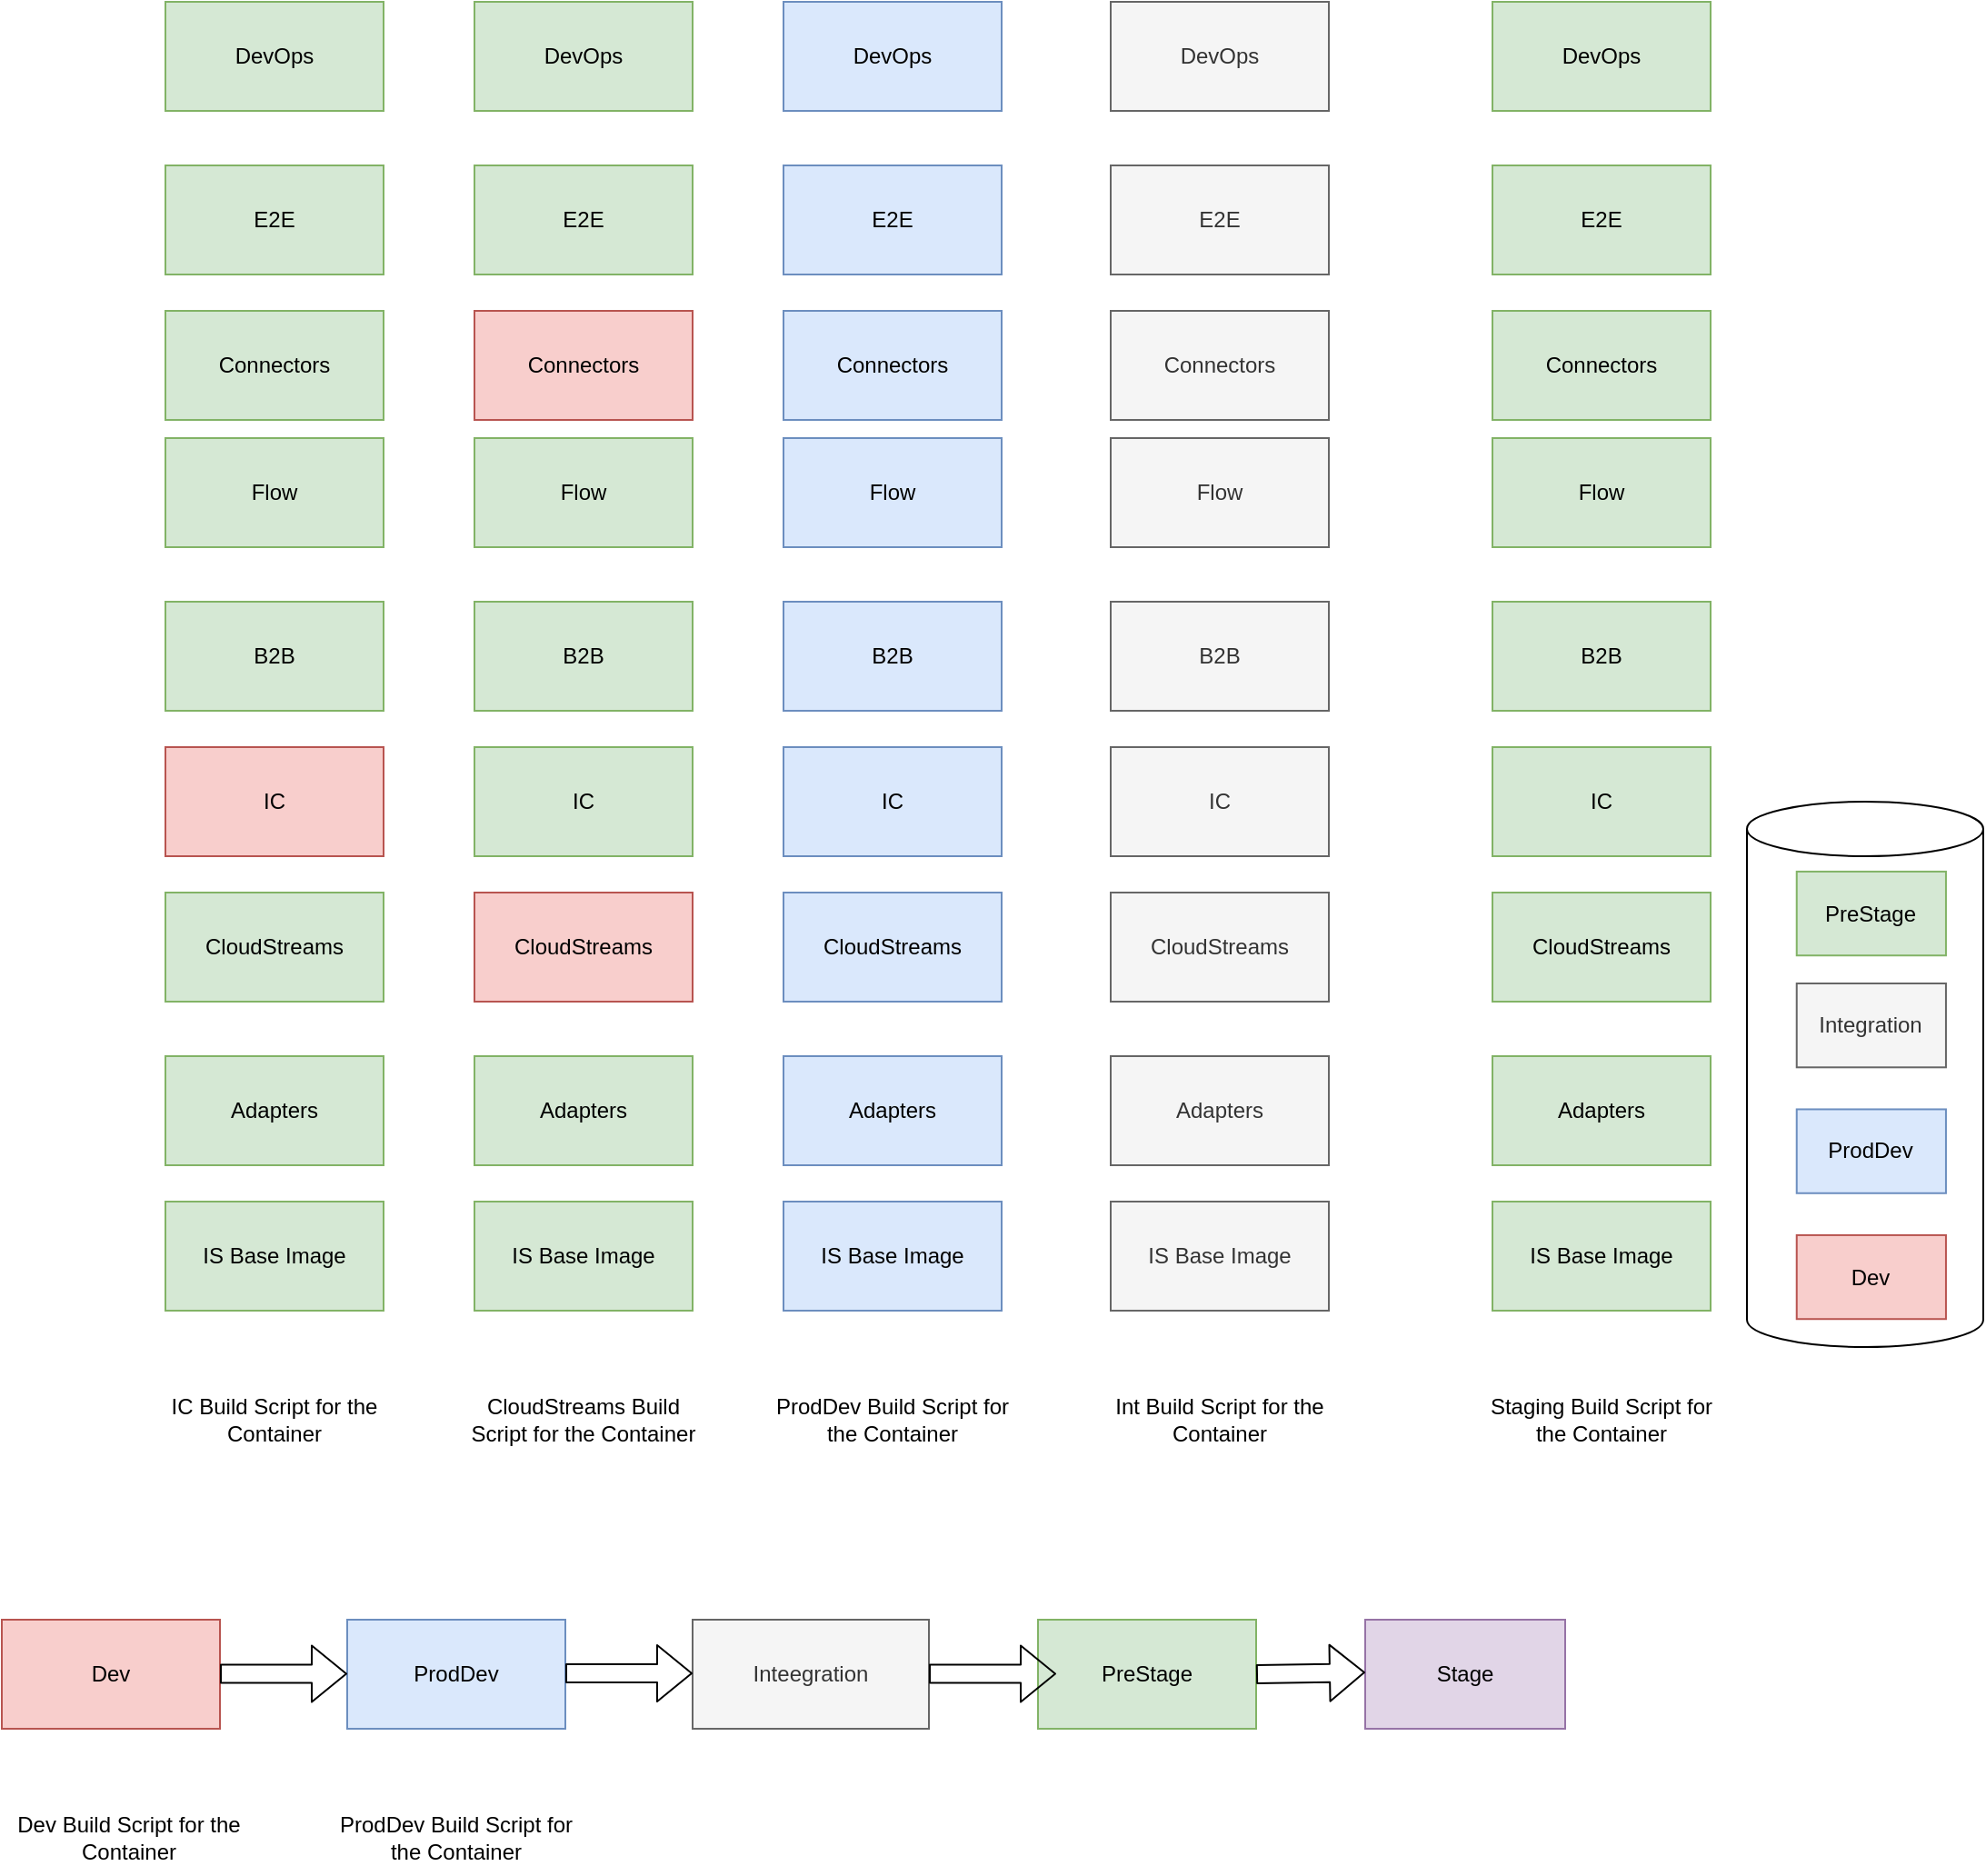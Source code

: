 <mxfile version="13.8.8" type="github">
  <diagram id="BnabexScI4imxc3tNI2s" name="Page-1">
    <mxGraphModel dx="1422" dy="914" grid="1" gridSize="10" guides="1" tooltips="1" connect="1" arrows="1" fold="1" page="1" pageScale="1" pageWidth="850" pageHeight="1100" math="0" shadow="0">
      <root>
        <mxCell id="0" />
        <mxCell id="1" parent="0" />
        <mxCell id="RREvWIbsMK68GMIlYGNk-18" value="" style="group" vertex="1" connectable="0" parent="1">
          <mxGeometry x="310" y="50" width="120" height="720" as="geometry" />
        </mxCell>
        <mxCell id="RREvWIbsMK68GMIlYGNk-19" value="IC" style="rounded=0;whiteSpace=wrap;html=1;fillColor=#d5e8d4;strokeColor=#82b366;" vertex="1" parent="RREvWIbsMK68GMIlYGNk-18">
          <mxGeometry y="410" width="120" height="60" as="geometry" />
        </mxCell>
        <mxCell id="RREvWIbsMK68GMIlYGNk-20" value="B2B" style="rounded=0;whiteSpace=wrap;html=1;fillColor=#d5e8d4;strokeColor=#82b366;" vertex="1" parent="RREvWIbsMK68GMIlYGNk-18">
          <mxGeometry y="330" width="120" height="60" as="geometry" />
        </mxCell>
        <mxCell id="RREvWIbsMK68GMIlYGNk-21" value="Flow" style="rounded=0;whiteSpace=wrap;html=1;fillColor=#d5e8d4;strokeColor=#82b366;" vertex="1" parent="RREvWIbsMK68GMIlYGNk-18">
          <mxGeometry y="240" width="120" height="60" as="geometry" />
        </mxCell>
        <mxCell id="RREvWIbsMK68GMIlYGNk-22" value="IS Base Image" style="rounded=0;whiteSpace=wrap;html=1;fillColor=#d5e8d4;strokeColor=#82b366;" vertex="1" parent="RREvWIbsMK68GMIlYGNk-18">
          <mxGeometry y="660" width="120" height="60" as="geometry" />
        </mxCell>
        <mxCell id="RREvWIbsMK68GMIlYGNk-23" value="Adapters" style="rounded=0;whiteSpace=wrap;html=1;fillColor=#d5e8d4;strokeColor=#82b366;" vertex="1" parent="RREvWIbsMK68GMIlYGNk-18">
          <mxGeometry y="580" width="120" height="60" as="geometry" />
        </mxCell>
        <mxCell id="RREvWIbsMK68GMIlYGNk-24" value="CloudStreams" style="rounded=0;whiteSpace=wrap;html=1;fillColor=#f8cecc;strokeColor=#b85450;" vertex="1" parent="RREvWIbsMK68GMIlYGNk-18">
          <mxGeometry y="490" width="120" height="60" as="geometry" />
        </mxCell>
        <mxCell id="RREvWIbsMK68GMIlYGNk-25" value="Connectors" style="rounded=0;whiteSpace=wrap;html=1;fillColor=#f8cecc;strokeColor=#b85450;" vertex="1" parent="RREvWIbsMK68GMIlYGNk-18">
          <mxGeometry y="170" width="120" height="60" as="geometry" />
        </mxCell>
        <mxCell id="RREvWIbsMK68GMIlYGNk-26" value="E2E" style="rounded=0;whiteSpace=wrap;html=1;fillColor=#d5e8d4;strokeColor=#82b366;" vertex="1" parent="RREvWIbsMK68GMIlYGNk-18">
          <mxGeometry y="90" width="120" height="60" as="geometry" />
        </mxCell>
        <mxCell id="RREvWIbsMK68GMIlYGNk-27" value="DevOps" style="rounded=0;whiteSpace=wrap;html=1;fillColor=#d5e8d4;strokeColor=#82b366;" vertex="1" parent="RREvWIbsMK68GMIlYGNk-18">
          <mxGeometry width="120" height="60" as="geometry" />
        </mxCell>
        <mxCell id="RREvWIbsMK68GMIlYGNk-28" value="CloudStreams Build Script for the Container" style="text;html=1;strokeColor=none;fillColor=none;align=center;verticalAlign=middle;whiteSpace=wrap;rounded=0;" vertex="1" parent="1">
          <mxGeometry x="300" y="810" width="140" height="40" as="geometry" />
        </mxCell>
        <mxCell id="RREvWIbsMK68GMIlYGNk-30" value="Dev Build Script for the Container" style="text;html=1;strokeColor=none;fillColor=none;align=center;verticalAlign=middle;whiteSpace=wrap;rounded=0;" vertex="1" parent="1">
          <mxGeometry x="50" y="1040" width="140" height="40" as="geometry" />
        </mxCell>
        <mxCell id="RREvWIbsMK68GMIlYGNk-33" value="Dev" style="rounded=0;whiteSpace=wrap;html=1;fillColor=#f8cecc;strokeColor=#b85450;" vertex="1" parent="1">
          <mxGeometry x="50" y="940" width="120" height="60" as="geometry" />
        </mxCell>
        <mxCell id="RREvWIbsMK68GMIlYGNk-34" value="ProdDev" style="rounded=0;whiteSpace=wrap;html=1;fillColor=#dae8fc;strokeColor=#6c8ebf;" vertex="1" parent="1">
          <mxGeometry x="240" y="940" width="120" height="60" as="geometry" />
        </mxCell>
        <mxCell id="RREvWIbsMK68GMIlYGNk-35" value="Inteegration" style="rounded=0;whiteSpace=wrap;html=1;fillColor=#f5f5f5;strokeColor=#666666;fontColor=#333333;" vertex="1" parent="1">
          <mxGeometry x="430" y="940" width="130" height="60" as="geometry" />
        </mxCell>
        <mxCell id="RREvWIbsMK68GMIlYGNk-36" value="PreStage" style="rounded=0;whiteSpace=wrap;html=1;fillColor=#d5e8d4;strokeColor=#82b366;" vertex="1" parent="1">
          <mxGeometry x="620" y="940" width="120" height="60" as="geometry" />
        </mxCell>
        <mxCell id="RREvWIbsMK68GMIlYGNk-37" value="Stage" style="rounded=0;whiteSpace=wrap;html=1;fillColor=#e1d5e7;strokeColor=#9673a6;" vertex="1" parent="1">
          <mxGeometry x="800" y="940" width="110" height="60" as="geometry" />
        </mxCell>
        <mxCell id="RREvWIbsMK68GMIlYGNk-38" style="edgeStyle=orthogonalEdgeStyle;rounded=0;orthogonalLoop=1;jettySize=auto;html=1;exitX=0.5;exitY=1;exitDx=0;exitDy=0;" edge="1" parent="1" source="RREvWIbsMK68GMIlYGNk-34" target="RREvWIbsMK68GMIlYGNk-34">
          <mxGeometry relative="1" as="geometry" />
        </mxCell>
        <mxCell id="RREvWIbsMK68GMIlYGNk-39" value="ProdDev Build Script for the Container" style="text;html=1;strokeColor=none;fillColor=none;align=center;verticalAlign=middle;whiteSpace=wrap;rounded=0;" vertex="1" parent="1">
          <mxGeometry x="230" y="1040" width="140" height="40" as="geometry" />
        </mxCell>
        <mxCell id="RREvWIbsMK68GMIlYGNk-40" value="" style="group" vertex="1" connectable="0" parent="1">
          <mxGeometry x="860" y="50" width="140" height="800" as="geometry" />
        </mxCell>
        <mxCell id="RREvWIbsMK68GMIlYGNk-13" value="" style="group" vertex="1" connectable="0" parent="RREvWIbsMK68GMIlYGNk-40">
          <mxGeometry x="10" width="120" height="720" as="geometry" />
        </mxCell>
        <mxCell id="RREvWIbsMK68GMIlYGNk-1" value="IC" style="rounded=0;whiteSpace=wrap;html=1;fillColor=#d5e8d4;strokeColor=#82b366;" vertex="1" parent="RREvWIbsMK68GMIlYGNk-13">
          <mxGeometry y="410" width="120" height="60" as="geometry" />
        </mxCell>
        <mxCell id="RREvWIbsMK68GMIlYGNk-2" value="B2B" style="rounded=0;whiteSpace=wrap;html=1;fillColor=#d5e8d4;strokeColor=#82b366;" vertex="1" parent="RREvWIbsMK68GMIlYGNk-13">
          <mxGeometry y="330" width="120" height="60" as="geometry" />
        </mxCell>
        <mxCell id="RREvWIbsMK68GMIlYGNk-3" value="Flow" style="rounded=0;whiteSpace=wrap;html=1;fillColor=#d5e8d4;strokeColor=#82b366;" vertex="1" parent="RREvWIbsMK68GMIlYGNk-13">
          <mxGeometry y="240" width="120" height="60" as="geometry" />
        </mxCell>
        <mxCell id="RREvWIbsMK68GMIlYGNk-7" value="IS Base Image" style="rounded=0;whiteSpace=wrap;html=1;fillColor=#d5e8d4;strokeColor=#82b366;" vertex="1" parent="RREvWIbsMK68GMIlYGNk-13">
          <mxGeometry y="660" width="120" height="60" as="geometry" />
        </mxCell>
        <mxCell id="RREvWIbsMK68GMIlYGNk-8" value="Adapters" style="rounded=0;whiteSpace=wrap;html=1;fillColor=#d5e8d4;strokeColor=#82b366;" vertex="1" parent="RREvWIbsMK68GMIlYGNk-13">
          <mxGeometry y="580" width="120" height="60" as="geometry" />
        </mxCell>
        <mxCell id="RREvWIbsMK68GMIlYGNk-9" value="CloudStreams" style="rounded=0;whiteSpace=wrap;html=1;fillColor=#d5e8d4;strokeColor=#82b366;" vertex="1" parent="RREvWIbsMK68GMIlYGNk-13">
          <mxGeometry y="490" width="120" height="60" as="geometry" />
        </mxCell>
        <mxCell id="RREvWIbsMK68GMIlYGNk-10" value="Connectors" style="rounded=0;whiteSpace=wrap;html=1;fillColor=#d5e8d4;strokeColor=#82b366;" vertex="1" parent="RREvWIbsMK68GMIlYGNk-13">
          <mxGeometry y="170" width="120" height="60" as="geometry" />
        </mxCell>
        <mxCell id="RREvWIbsMK68GMIlYGNk-11" value="E2E" style="rounded=0;whiteSpace=wrap;html=1;fillColor=#d5e8d4;strokeColor=#82b366;" vertex="1" parent="RREvWIbsMK68GMIlYGNk-13">
          <mxGeometry y="90" width="120" height="60" as="geometry" />
        </mxCell>
        <mxCell id="RREvWIbsMK68GMIlYGNk-12" value="DevOps" style="rounded=0;whiteSpace=wrap;html=1;fillColor=#d5e8d4;strokeColor=#82b366;" vertex="1" parent="RREvWIbsMK68GMIlYGNk-13">
          <mxGeometry width="120" height="60" as="geometry" />
        </mxCell>
        <mxCell id="RREvWIbsMK68GMIlYGNk-14" value="Staging Build Script for the Container" style="text;html=1;strokeColor=none;fillColor=none;align=center;verticalAlign=middle;whiteSpace=wrap;rounded=0;" vertex="1" parent="RREvWIbsMK68GMIlYGNk-40">
          <mxGeometry y="760" width="140" height="40" as="geometry" />
        </mxCell>
        <mxCell id="RREvWIbsMK68GMIlYGNk-41" value="" style="group" vertex="1" connectable="0" parent="1">
          <mxGeometry x="130" y="50" width="140" height="800" as="geometry" />
        </mxCell>
        <mxCell id="RREvWIbsMK68GMIlYGNk-42" value="" style="group" vertex="1" connectable="0" parent="RREvWIbsMK68GMIlYGNk-41">
          <mxGeometry x="10" width="120" height="720" as="geometry" />
        </mxCell>
        <mxCell id="RREvWIbsMK68GMIlYGNk-43" value="IC" style="rounded=0;whiteSpace=wrap;html=1;fillColor=#f8cecc;strokeColor=#b85450;" vertex="1" parent="RREvWIbsMK68GMIlYGNk-42">
          <mxGeometry y="410" width="120" height="60" as="geometry" />
        </mxCell>
        <mxCell id="RREvWIbsMK68GMIlYGNk-44" value="B2B" style="rounded=0;whiteSpace=wrap;html=1;fillColor=#d5e8d4;strokeColor=#82b366;" vertex="1" parent="RREvWIbsMK68GMIlYGNk-42">
          <mxGeometry y="330" width="120" height="60" as="geometry" />
        </mxCell>
        <mxCell id="RREvWIbsMK68GMIlYGNk-45" value="Flow" style="rounded=0;whiteSpace=wrap;html=1;fillColor=#d5e8d4;strokeColor=#82b366;" vertex="1" parent="RREvWIbsMK68GMIlYGNk-42">
          <mxGeometry y="240" width="120" height="60" as="geometry" />
        </mxCell>
        <mxCell id="RREvWIbsMK68GMIlYGNk-46" value="IS Base Image" style="rounded=0;whiteSpace=wrap;html=1;fillColor=#d5e8d4;strokeColor=#82b366;" vertex="1" parent="RREvWIbsMK68GMIlYGNk-42">
          <mxGeometry y="660" width="120" height="60" as="geometry" />
        </mxCell>
        <mxCell id="RREvWIbsMK68GMIlYGNk-47" value="Adapters" style="rounded=0;whiteSpace=wrap;html=1;fillColor=#d5e8d4;strokeColor=#82b366;" vertex="1" parent="RREvWIbsMK68GMIlYGNk-42">
          <mxGeometry y="580" width="120" height="60" as="geometry" />
        </mxCell>
        <mxCell id="RREvWIbsMK68GMIlYGNk-48" value="CloudStreams" style="rounded=0;whiteSpace=wrap;html=1;fillColor=#d5e8d4;strokeColor=#82b366;" vertex="1" parent="RREvWIbsMK68GMIlYGNk-42">
          <mxGeometry y="490" width="120" height="60" as="geometry" />
        </mxCell>
        <mxCell id="RREvWIbsMK68GMIlYGNk-49" value="Connectors" style="rounded=0;whiteSpace=wrap;html=1;fillColor=#d5e8d4;strokeColor=#82b366;" vertex="1" parent="RREvWIbsMK68GMIlYGNk-42">
          <mxGeometry y="170" width="120" height="60" as="geometry" />
        </mxCell>
        <mxCell id="RREvWIbsMK68GMIlYGNk-50" value="E2E" style="rounded=0;whiteSpace=wrap;html=1;fillColor=#d5e8d4;strokeColor=#82b366;" vertex="1" parent="RREvWIbsMK68GMIlYGNk-42">
          <mxGeometry y="90" width="120" height="60" as="geometry" />
        </mxCell>
        <mxCell id="RREvWIbsMK68GMIlYGNk-51" value="DevOps" style="rounded=0;whiteSpace=wrap;html=1;fillColor=#d5e8d4;strokeColor=#82b366;" vertex="1" parent="RREvWIbsMK68GMIlYGNk-42">
          <mxGeometry width="120" height="60" as="geometry" />
        </mxCell>
        <mxCell id="RREvWIbsMK68GMIlYGNk-52" value="IC Build Script for the Container" style="text;html=1;strokeColor=none;fillColor=none;align=center;verticalAlign=middle;whiteSpace=wrap;rounded=0;" vertex="1" parent="RREvWIbsMK68GMIlYGNk-41">
          <mxGeometry y="760" width="140" height="40" as="geometry" />
        </mxCell>
        <mxCell id="RREvWIbsMK68GMIlYGNk-56" value="" style="shape=flexArrow;endArrow=classic;html=1;exitX=1;exitY=0.5;exitDx=0;exitDy=0;entryX=0;entryY=0.5;entryDx=0;entryDy=0;" edge="1" parent="1">
          <mxGeometry width="50" height="50" relative="1" as="geometry">
            <mxPoint x="170" y="969.75" as="sourcePoint" />
            <mxPoint x="240" y="969.75" as="targetPoint" />
            <Array as="points" />
          </mxGeometry>
        </mxCell>
        <mxCell id="RREvWIbsMK68GMIlYGNk-60" value="" style="shape=flexArrow;endArrow=classic;html=1;exitX=1;exitY=0.5;exitDx=0;exitDy=0;entryX=0;entryY=0.5;entryDx=0;entryDy=0;" edge="1" parent="1">
          <mxGeometry width="50" height="50" relative="1" as="geometry">
            <mxPoint x="560" y="969.75" as="sourcePoint" />
            <mxPoint x="630" y="969.75" as="targetPoint" />
            <Array as="points" />
          </mxGeometry>
        </mxCell>
        <mxCell id="RREvWIbsMK68GMIlYGNk-61" value="" style="shape=flexArrow;endArrow=classic;html=1;exitX=1;exitY=0.5;exitDx=0;exitDy=0;" edge="1" parent="1" source="RREvWIbsMK68GMIlYGNk-36">
          <mxGeometry width="50" height="50" relative="1" as="geometry">
            <mxPoint x="750" y="969.25" as="sourcePoint" />
            <mxPoint x="800" y="969" as="targetPoint" />
            <Array as="points" />
          </mxGeometry>
        </mxCell>
        <mxCell id="RREvWIbsMK68GMIlYGNk-62" value="" style="shape=flexArrow;endArrow=classic;html=1;exitX=1;exitY=0.5;exitDx=0;exitDy=0;entryX=0;entryY=0.5;entryDx=0;entryDy=0;" edge="1" parent="1">
          <mxGeometry width="50" height="50" relative="1" as="geometry">
            <mxPoint x="360" y="969.5" as="sourcePoint" />
            <mxPoint x="430" y="969.5" as="targetPoint" />
            <Array as="points" />
          </mxGeometry>
        </mxCell>
        <mxCell id="RREvWIbsMK68GMIlYGNk-63" value="" style="group" vertex="1" connectable="0" parent="1">
          <mxGeometry x="1010" y="490" width="130" height="300" as="geometry" />
        </mxCell>
        <mxCell id="RREvWIbsMK68GMIlYGNk-15" value="" style="shape=cylinder3;whiteSpace=wrap;html=1;boundedLbl=1;backgroundOutline=1;size=15;" vertex="1" parent="RREvWIbsMK68GMIlYGNk-63">
          <mxGeometry width="130" height="300" as="geometry" />
        </mxCell>
        <mxCell id="RREvWIbsMK68GMIlYGNk-16" value="PreStage" style="rounded=0;whiteSpace=wrap;html=1;fillColor=#d5e8d4;strokeColor=#82b366;" vertex="1" parent="RREvWIbsMK68GMIlYGNk-63">
          <mxGeometry x="27.368" y="38.462" width="82.105" height="46.154" as="geometry" />
        </mxCell>
        <mxCell id="RREvWIbsMK68GMIlYGNk-17" value="Dev" style="rounded=0;whiteSpace=wrap;html=1;fillColor=#f8cecc;strokeColor=#b85450;" vertex="1" parent="RREvWIbsMK68GMIlYGNk-63">
          <mxGeometry x="27.368" y="238.462" width="82.105" height="46.154" as="geometry" />
        </mxCell>
        <mxCell id="RREvWIbsMK68GMIlYGNk-31" value="ProdDev" style="rounded=0;whiteSpace=wrap;html=1;fillColor=#dae8fc;strokeColor=#6c8ebf;" vertex="1" parent="RREvWIbsMK68GMIlYGNk-63">
          <mxGeometry x="27.368" y="169.231" width="82.105" height="46.154" as="geometry" />
        </mxCell>
        <mxCell id="RREvWIbsMK68GMIlYGNk-32" value="Integration" style="rounded=0;whiteSpace=wrap;html=1;fillColor=#f5f5f5;strokeColor=#666666;fontColor=#333333;" vertex="1" parent="RREvWIbsMK68GMIlYGNk-63">
          <mxGeometry x="27.368" y="100" width="82.105" height="46.154" as="geometry" />
        </mxCell>
        <mxCell id="RREvWIbsMK68GMIlYGNk-64" value="" style="group" vertex="1" connectable="0" parent="1">
          <mxGeometry x="470" y="50" width="140" height="800" as="geometry" />
        </mxCell>
        <mxCell id="RREvWIbsMK68GMIlYGNk-65" value="" style="group" vertex="1" connectable="0" parent="RREvWIbsMK68GMIlYGNk-64">
          <mxGeometry x="10" width="120" height="720" as="geometry" />
        </mxCell>
        <mxCell id="RREvWIbsMK68GMIlYGNk-66" value="IC" style="rounded=0;whiteSpace=wrap;html=1;fillColor=#d5e8d4;strokeColor=#82b366;" vertex="1" parent="RREvWIbsMK68GMIlYGNk-65">
          <mxGeometry y="410" width="120" height="60" as="geometry" />
        </mxCell>
        <mxCell id="RREvWIbsMK68GMIlYGNk-67" value="B2B" style="rounded=0;whiteSpace=wrap;html=1;fillColor=#d5e8d4;strokeColor=#82b366;" vertex="1" parent="RREvWIbsMK68GMIlYGNk-65">
          <mxGeometry y="330" width="120" height="60" as="geometry" />
        </mxCell>
        <mxCell id="RREvWIbsMK68GMIlYGNk-68" value="Flow" style="rounded=0;whiteSpace=wrap;html=1;fillColor=#d5e8d4;strokeColor=#82b366;" vertex="1" parent="RREvWIbsMK68GMIlYGNk-65">
          <mxGeometry y="240" width="120" height="60" as="geometry" />
        </mxCell>
        <mxCell id="RREvWIbsMK68GMIlYGNk-69" value="IS Base Image" style="rounded=0;whiteSpace=wrap;html=1;fillColor=#d5e8d4;strokeColor=#82b366;" vertex="1" parent="RREvWIbsMK68GMIlYGNk-65">
          <mxGeometry y="660" width="120" height="60" as="geometry" />
        </mxCell>
        <mxCell id="RREvWIbsMK68GMIlYGNk-70" value="Adapters" style="rounded=0;whiteSpace=wrap;html=1;fillColor=#d5e8d4;strokeColor=#82b366;" vertex="1" parent="RREvWIbsMK68GMIlYGNk-65">
          <mxGeometry y="580" width="120" height="60" as="geometry" />
        </mxCell>
        <mxCell id="RREvWIbsMK68GMIlYGNk-71" value="CloudStreams" style="rounded=0;whiteSpace=wrap;html=1;fillColor=#d5e8d4;strokeColor=#82b366;" vertex="1" parent="RREvWIbsMK68GMIlYGNk-65">
          <mxGeometry y="490" width="120" height="60" as="geometry" />
        </mxCell>
        <mxCell id="RREvWIbsMK68GMIlYGNk-72" value="Connectors" style="rounded=0;whiteSpace=wrap;html=1;fillColor=#dae8fc;strokeColor=#6c8ebf;" vertex="1" parent="RREvWIbsMK68GMIlYGNk-65">
          <mxGeometry y="170" width="120" height="60" as="geometry" />
        </mxCell>
        <mxCell id="RREvWIbsMK68GMIlYGNk-73" value="E2E" style="rounded=0;whiteSpace=wrap;html=1;fillColor=#dae8fc;strokeColor=#6c8ebf;" vertex="1" parent="RREvWIbsMK68GMIlYGNk-65">
          <mxGeometry y="90" width="120" height="60" as="geometry" />
        </mxCell>
        <mxCell id="RREvWIbsMK68GMIlYGNk-74" value="DevOps" style="rounded=0;whiteSpace=wrap;html=1;fillColor=#dae8fc;strokeColor=#6c8ebf;" vertex="1" parent="RREvWIbsMK68GMIlYGNk-65">
          <mxGeometry width="120" height="60" as="geometry" />
        </mxCell>
        <mxCell id="RREvWIbsMK68GMIlYGNk-76" value="IS Base Image" style="rounded=0;whiteSpace=wrap;html=1;fillColor=#dae8fc;strokeColor=#6c8ebf;" vertex="1" parent="RREvWIbsMK68GMIlYGNk-65">
          <mxGeometry y="660" width="120" height="60" as="geometry" />
        </mxCell>
        <mxCell id="RREvWIbsMK68GMIlYGNk-77" value="Adapters" style="rounded=0;whiteSpace=wrap;html=1;fillColor=#dae8fc;strokeColor=#6c8ebf;" vertex="1" parent="RREvWIbsMK68GMIlYGNk-65">
          <mxGeometry y="580" width="120" height="60" as="geometry" />
        </mxCell>
        <mxCell id="RREvWIbsMK68GMIlYGNk-78" value="CloudStreams" style="rounded=0;whiteSpace=wrap;html=1;fillColor=#dae8fc;strokeColor=#6c8ebf;" vertex="1" parent="RREvWIbsMK68GMIlYGNk-65">
          <mxGeometry y="490" width="120" height="60" as="geometry" />
        </mxCell>
        <mxCell id="RREvWIbsMK68GMIlYGNk-79" value="IC" style="rounded=0;whiteSpace=wrap;html=1;fillColor=#dae8fc;strokeColor=#6c8ebf;" vertex="1" parent="RREvWIbsMK68GMIlYGNk-65">
          <mxGeometry y="410" width="120" height="60" as="geometry" />
        </mxCell>
        <mxCell id="RREvWIbsMK68GMIlYGNk-80" value="B2B" style="rounded=0;whiteSpace=wrap;html=1;fillColor=#dae8fc;strokeColor=#6c8ebf;" vertex="1" parent="RREvWIbsMK68GMIlYGNk-65">
          <mxGeometry y="330" width="120" height="60" as="geometry" />
        </mxCell>
        <mxCell id="RREvWIbsMK68GMIlYGNk-81" value="Flow" style="rounded=0;whiteSpace=wrap;html=1;fillColor=#dae8fc;strokeColor=#6c8ebf;" vertex="1" parent="RREvWIbsMK68GMIlYGNk-65">
          <mxGeometry y="240" width="120" height="60" as="geometry" />
        </mxCell>
        <mxCell id="RREvWIbsMK68GMIlYGNk-75" value="ProdDev Build Script for the Container" style="text;html=1;strokeColor=none;fillColor=none;align=center;verticalAlign=middle;whiteSpace=wrap;rounded=0;" vertex="1" parent="RREvWIbsMK68GMIlYGNk-64">
          <mxGeometry y="760" width="140" height="40" as="geometry" />
        </mxCell>
        <mxCell id="RREvWIbsMK68GMIlYGNk-84" value="" style="group" vertex="1" connectable="0" parent="1">
          <mxGeometry x="650" y="50" width="140" height="800" as="geometry" />
        </mxCell>
        <mxCell id="RREvWIbsMK68GMIlYGNk-85" value="" style="group" vertex="1" connectable="0" parent="RREvWIbsMK68GMIlYGNk-84">
          <mxGeometry x="10" width="120" height="720" as="geometry" />
        </mxCell>
        <mxCell id="RREvWIbsMK68GMIlYGNk-86" value="IC" style="rounded=0;whiteSpace=wrap;html=1;fillColor=#d5e8d4;strokeColor=#82b366;" vertex="1" parent="RREvWIbsMK68GMIlYGNk-85">
          <mxGeometry y="410" width="120" height="60" as="geometry" />
        </mxCell>
        <mxCell id="RREvWIbsMK68GMIlYGNk-87" value="B2B" style="rounded=0;whiteSpace=wrap;html=1;fillColor=#d5e8d4;strokeColor=#82b366;" vertex="1" parent="RREvWIbsMK68GMIlYGNk-85">
          <mxGeometry y="330" width="120" height="60" as="geometry" />
        </mxCell>
        <mxCell id="RREvWIbsMK68GMIlYGNk-88" value="Flow" style="rounded=0;whiteSpace=wrap;html=1;fillColor=#d5e8d4;strokeColor=#82b366;" vertex="1" parent="RREvWIbsMK68GMIlYGNk-85">
          <mxGeometry y="240" width="120" height="60" as="geometry" />
        </mxCell>
        <mxCell id="RREvWIbsMK68GMIlYGNk-89" value="IS Base Image" style="rounded=0;whiteSpace=wrap;html=1;fillColor=#d5e8d4;strokeColor=#82b366;" vertex="1" parent="RREvWIbsMK68GMIlYGNk-85">
          <mxGeometry y="660" width="120" height="60" as="geometry" />
        </mxCell>
        <mxCell id="RREvWIbsMK68GMIlYGNk-90" value="Adapters" style="rounded=0;whiteSpace=wrap;html=1;fillColor=#d5e8d4;strokeColor=#82b366;" vertex="1" parent="RREvWIbsMK68GMIlYGNk-85">
          <mxGeometry y="580" width="120" height="60" as="geometry" />
        </mxCell>
        <mxCell id="RREvWIbsMK68GMIlYGNk-91" value="CloudStreams" style="rounded=0;whiteSpace=wrap;html=1;fillColor=#d5e8d4;strokeColor=#82b366;" vertex="1" parent="RREvWIbsMK68GMIlYGNk-85">
          <mxGeometry y="490" width="120" height="60" as="geometry" />
        </mxCell>
        <mxCell id="RREvWIbsMK68GMIlYGNk-92" value="Connectors" style="rounded=0;whiteSpace=wrap;html=1;fillColor=#f5f5f5;strokeColor=#666666;fontColor=#333333;" vertex="1" parent="RREvWIbsMK68GMIlYGNk-85">
          <mxGeometry y="170" width="120" height="60" as="geometry" />
        </mxCell>
        <mxCell id="RREvWIbsMK68GMIlYGNk-93" value="E2E" style="rounded=0;whiteSpace=wrap;html=1;fillColor=#f5f5f5;strokeColor=#666666;fontColor=#333333;" vertex="1" parent="RREvWIbsMK68GMIlYGNk-85">
          <mxGeometry y="90" width="120" height="60" as="geometry" />
        </mxCell>
        <mxCell id="RREvWIbsMK68GMIlYGNk-94" value="DevOps" style="rounded=0;whiteSpace=wrap;html=1;fillColor=#f5f5f5;strokeColor=#666666;fontColor=#333333;" vertex="1" parent="RREvWIbsMK68GMIlYGNk-85">
          <mxGeometry width="120" height="60" as="geometry" />
        </mxCell>
        <mxCell id="RREvWIbsMK68GMIlYGNk-95" value="IS Base Image" style="rounded=0;whiteSpace=wrap;html=1;fillColor=#f5f5f5;strokeColor=#666666;fontColor=#333333;" vertex="1" parent="RREvWIbsMK68GMIlYGNk-85">
          <mxGeometry y="660" width="120" height="60" as="geometry" />
        </mxCell>
        <mxCell id="RREvWIbsMK68GMIlYGNk-96" value="Adapters" style="rounded=0;whiteSpace=wrap;html=1;fillColor=#f5f5f5;strokeColor=#666666;fontColor=#333333;" vertex="1" parent="RREvWIbsMK68GMIlYGNk-85">
          <mxGeometry y="580" width="120" height="60" as="geometry" />
        </mxCell>
        <mxCell id="RREvWIbsMK68GMIlYGNk-97" value="CloudStreams" style="rounded=0;whiteSpace=wrap;html=1;fillColor=#f5f5f5;strokeColor=#666666;fontColor=#333333;" vertex="1" parent="RREvWIbsMK68GMIlYGNk-85">
          <mxGeometry y="490" width="120" height="60" as="geometry" />
        </mxCell>
        <mxCell id="RREvWIbsMK68GMIlYGNk-98" value="IC" style="rounded=0;whiteSpace=wrap;html=1;fillColor=#f5f5f5;strokeColor=#666666;fontColor=#333333;" vertex="1" parent="RREvWIbsMK68GMIlYGNk-85">
          <mxGeometry y="410" width="120" height="60" as="geometry" />
        </mxCell>
        <mxCell id="RREvWIbsMK68GMIlYGNk-99" value="B2B" style="rounded=0;whiteSpace=wrap;html=1;fillColor=#f5f5f5;strokeColor=#666666;fontColor=#333333;" vertex="1" parent="RREvWIbsMK68GMIlYGNk-85">
          <mxGeometry y="330" width="120" height="60" as="geometry" />
        </mxCell>
        <mxCell id="RREvWIbsMK68GMIlYGNk-100" value="Flow" style="rounded=0;whiteSpace=wrap;html=1;fillColor=#f5f5f5;strokeColor=#666666;fontColor=#333333;" vertex="1" parent="RREvWIbsMK68GMIlYGNk-85">
          <mxGeometry y="240" width="120" height="60" as="geometry" />
        </mxCell>
        <mxCell id="RREvWIbsMK68GMIlYGNk-101" value="Int Build Script for the Container" style="text;html=1;strokeColor=none;fillColor=none;align=center;verticalAlign=middle;whiteSpace=wrap;rounded=0;" vertex="1" parent="RREvWIbsMK68GMIlYGNk-84">
          <mxGeometry y="760" width="140" height="40" as="geometry" />
        </mxCell>
      </root>
    </mxGraphModel>
  </diagram>
</mxfile>
